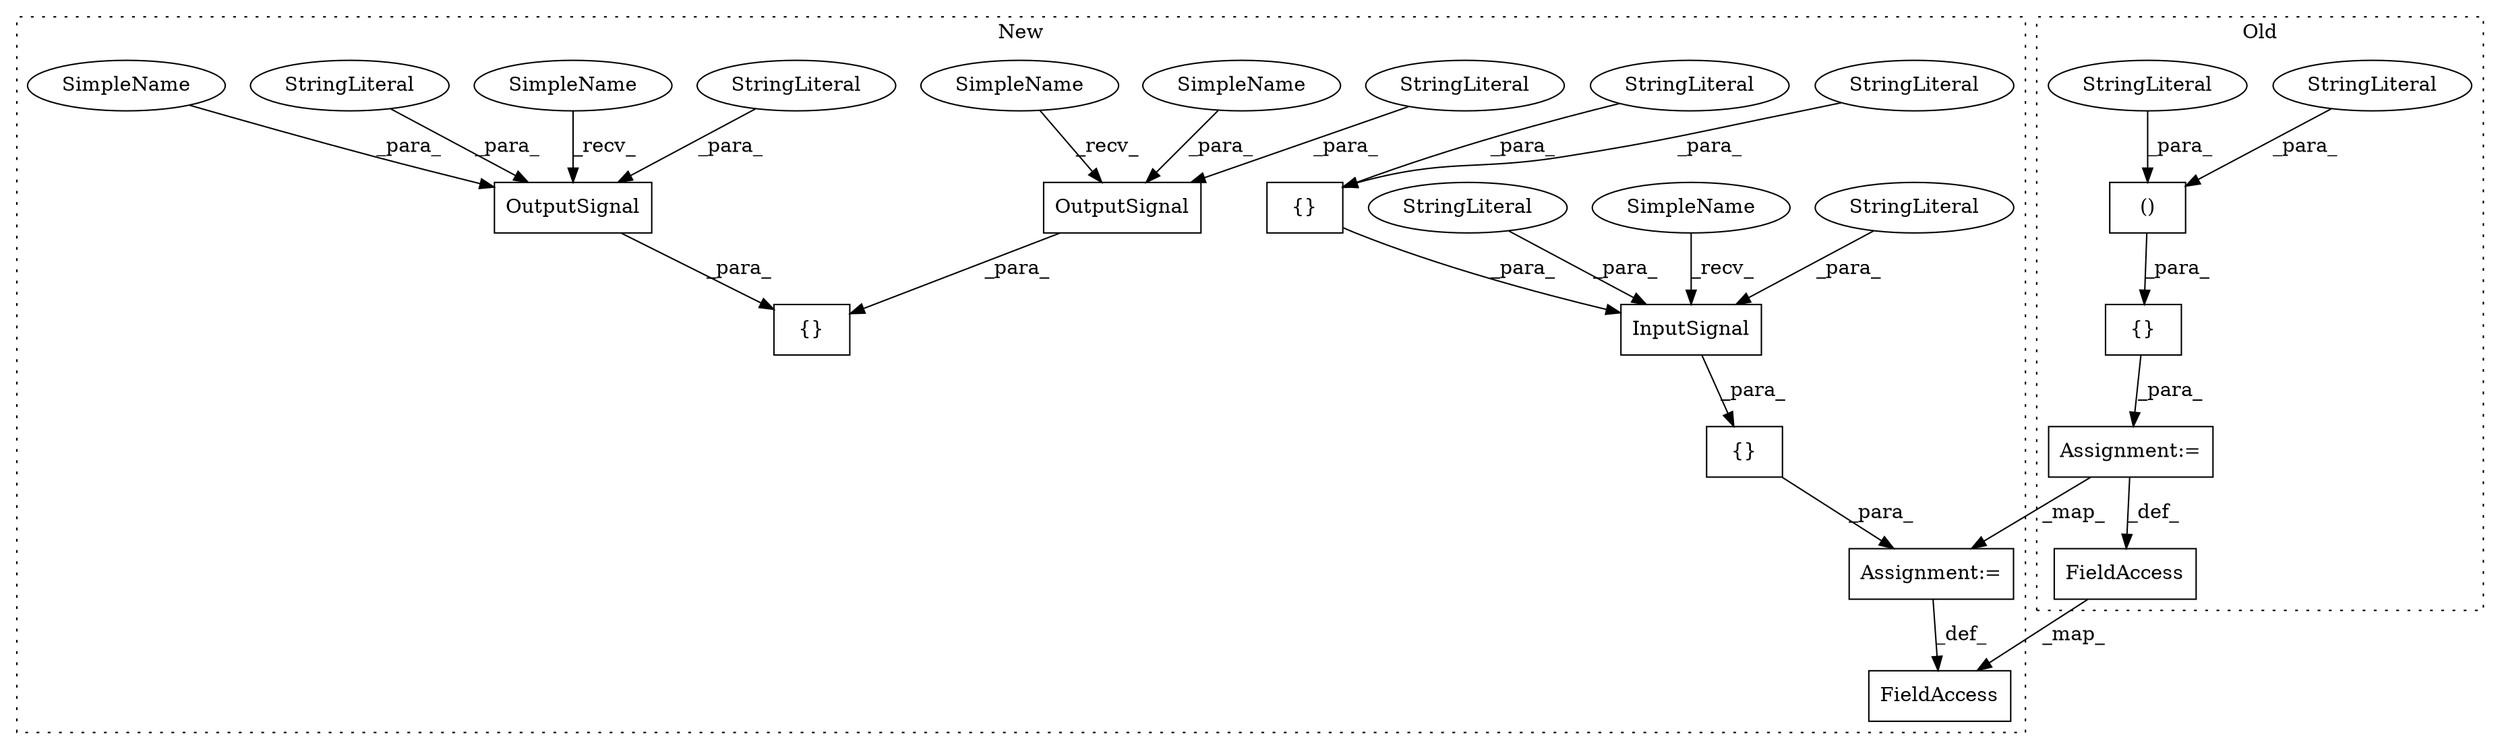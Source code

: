 digraph G {
subgraph cluster0 {
1 [label="{}" a="4" s="5873,5927" l="6,2" shape="box"];
3 [label="()" a="106" s="5879" l="48" shape="box"];
7 [label="StringLiteral" a="45" s="5879" l="6" shape="ellipse"];
10 [label="StringLiteral" a="45" s="5920" l="7" shape="ellipse"];
18 [label="FieldAccess" a="22" s="5836" l="6" shape="box"];
20 [label="Assignment:=" a="7" s="5842" l="1" shape="box"];
label = "Old";
style="dotted";
}
subgraph cluster1 {
2 [label="InputSignal" a="32" s="5868,5958" l="12,1" shape="box"];
4 [label="{}" a="4" s="5917,5957" l="1,1" shape="box"];
5 [label="StringLiteral" a="45" s="5918" l="21" shape="ellipse"];
6 [label="{}" a="4" s="5860,5959" l="1,1" shape="box"];
8 [label="StringLiteral" a="45" s="5897" l="7" shape="ellipse"];
9 [label="StringLiteral" a="45" s="5940" l="17" shape="ellipse"];
11 [label="StringLiteral" a="45" s="5880" l="6" shape="ellipse"];
12 [label="OutputSignal" a="32" s="5999,6064" l="13,1" shape="box"];
13 [label="{}" a="4" s="5991,6136" l="1,1" shape="box"];
14 [label="StringLiteral" a="45" s="6012" l="15" shape="ellipse"];
15 [label="OutputSignal" a="32" s="6073,6135" l="13,1" shape="box"];
16 [label="StringLiteral" a="45" s="6119" l="16" shape="ellipse"];
17 [label="StringLiteral" a="45" s="6049" l="15" shape="ellipse"];
19 [label="FieldAccess" a="22" s="5836" l="6" shape="box"];
21 [label="Assignment:=" a="7" s="5842" l="1" shape="box"];
22 [label="SimpleName" a="42" s="6113" l="5" shape="ellipse"];
23 [label="SimpleName" a="42" s="6028" l="5" shape="ellipse"];
24 [label="SimpleName" a="42" s="5861" l="6" shape="ellipse"];
25 [label="SimpleName" a="42" s="6066" l="6" shape="ellipse"];
26 [label="SimpleName" a="42" s="5992" l="6" shape="ellipse"];
label = "New";
style="dotted";
}
1 -> 20 [label="_para_"];
2 -> 6 [label="_para_"];
3 -> 1 [label="_para_"];
4 -> 2 [label="_para_"];
5 -> 4 [label="_para_"];
6 -> 21 [label="_para_"];
7 -> 3 [label="_para_"];
8 -> 2 [label="_para_"];
9 -> 4 [label="_para_"];
10 -> 3 [label="_para_"];
11 -> 2 [label="_para_"];
12 -> 13 [label="_para_"];
14 -> 12 [label="_para_"];
15 -> 13 [label="_para_"];
16 -> 15 [label="_para_"];
17 -> 12 [label="_para_"];
18 -> 19 [label="_map_"];
20 -> 18 [label="_def_"];
20 -> 21 [label="_map_"];
21 -> 19 [label="_def_"];
22 -> 15 [label="_para_"];
23 -> 12 [label="_para_"];
24 -> 2 [label="_recv_"];
25 -> 15 [label="_recv_"];
26 -> 12 [label="_recv_"];
}